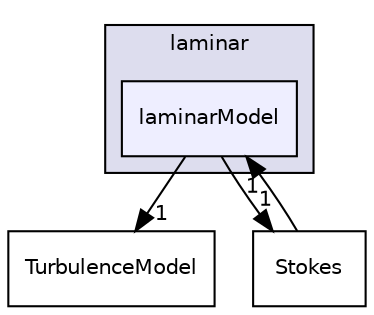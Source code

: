 digraph "src/TurbulenceModels/turbulenceModels/laminar/laminarModel" {
  bgcolor=transparent;
  compound=true
  node [ fontsize="10", fontname="Helvetica"];
  edge [ labelfontsize="10", labelfontname="Helvetica"];
  subgraph clusterdir_ed53039aa445a8005a2a7b1a43c7904d {
    graph [ bgcolor="#ddddee", pencolor="black", label="laminar" fontname="Helvetica", fontsize="10", URL="dir_ed53039aa445a8005a2a7b1a43c7904d.html"]
  dir_6de2f4e401c036f5ee61e389e7ad7f69 [shape=box, label="laminarModel", style="filled", fillcolor="#eeeeff", pencolor="black", URL="dir_6de2f4e401c036f5ee61e389e7ad7f69.html"];
  }
  dir_f4ac237440903b58b2b7b64b0e39044f [shape=box label="TurbulenceModel" URL="dir_f4ac237440903b58b2b7b64b0e39044f.html"];
  dir_2845310fcda78ba131b0efe199a7c1d4 [shape=box label="Stokes" URL="dir_2845310fcda78ba131b0efe199a7c1d4.html"];
  dir_6de2f4e401c036f5ee61e389e7ad7f69->dir_f4ac237440903b58b2b7b64b0e39044f [headlabel="1", labeldistance=1.5 headhref="dir_003127_003180.html"];
  dir_6de2f4e401c036f5ee61e389e7ad7f69->dir_2845310fcda78ba131b0efe199a7c1d4 [headlabel="1", labeldistance=1.5 headhref="dir_003127_003129.html"];
  dir_2845310fcda78ba131b0efe199a7c1d4->dir_6de2f4e401c036f5ee61e389e7ad7f69 [headlabel="1", labeldistance=1.5 headhref="dir_003129_003127.html"];
}
